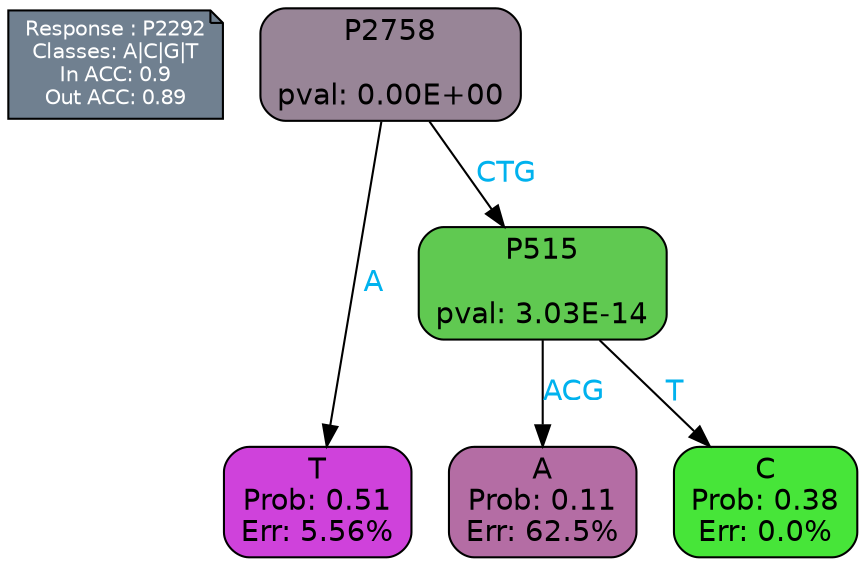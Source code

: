 digraph Tree {
node [shape=box, style="filled, rounded", color="black", fontname=helvetica] ;
graph [ranksep=equally, splines=polylines, bgcolor=transparent, dpi=600] ;
edge [fontname=helvetica] ;
LEGEND [label="Response : P2292
Classes: A|C|G|T
In ACC: 0.9
Out ACC: 0.89
",shape=note,align=left,style=filled,fillcolor="slategray",fontcolor="white",fontsize=10];1 [label="P2758

pval: 0.00E+00", fillcolor="#988597"] ;
2 [label="T
Prob: 0.51
Err: 5.56%", fillcolor="#cf42db"] ;
3 [label="P515

pval: 3.03E-14", fillcolor="#60c951"] ;
4 [label="A
Prob: 0.11
Err: 62.5%", fillcolor="#b46da4"] ;
5 [label="C
Prob: 0.38
Err: 0.0%", fillcolor="#47e539"] ;
1 -> 2 [label="A",fontcolor=deepskyblue2] ;
1 -> 3 [label="CTG",fontcolor=deepskyblue2] ;
3 -> 4 [label="ACG",fontcolor=deepskyblue2] ;
3 -> 5 [label="T",fontcolor=deepskyblue2] ;
{rank = same; 2;4;5;}{rank = same; LEGEND;1;}}